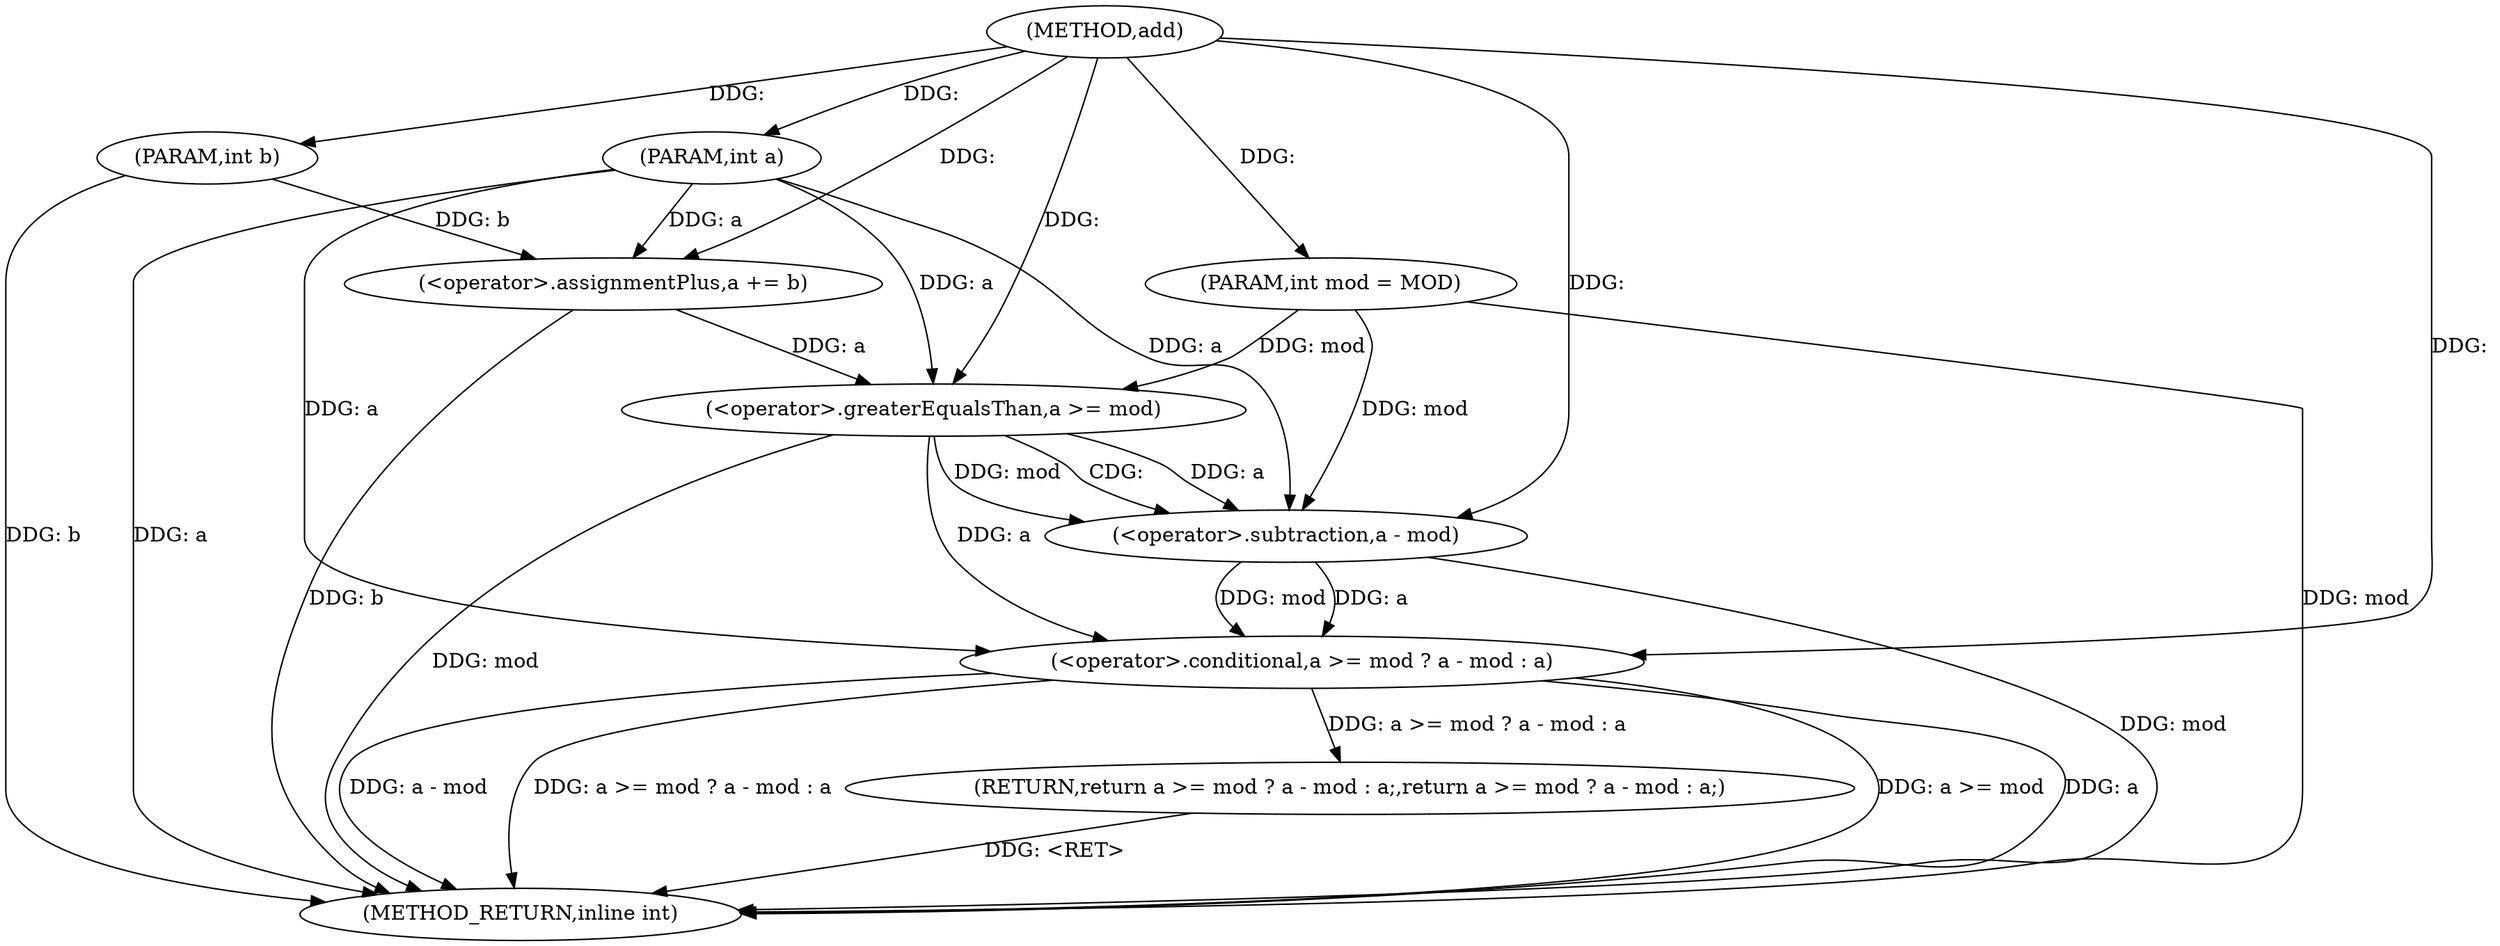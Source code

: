 digraph "add" {  
"1000138" [label = "(METHOD,add)" ]
"1000155" [label = "(METHOD_RETURN,inline int)" ]
"1000139" [label = "(PARAM,int a)" ]
"1000140" [label = "(PARAM,int b)" ]
"1000141" [label = "(PARAM,int mod = MOD)" ]
"1000143" [label = "(<operator>.assignmentPlus,a += b)" ]
"1000146" [label = "(RETURN,return a >= mod ? a - mod : a;,return a >= mod ? a - mod : a;)" ]
"1000147" [label = "(<operator>.conditional,a >= mod ? a - mod : a)" ]
"1000148" [label = "(<operator>.greaterEqualsThan,a >= mod)" ]
"1000151" [label = "(<operator>.subtraction,a - mod)" ]
  "1000139" -> "1000155"  [ label = "DDG: a"] 
  "1000140" -> "1000155"  [ label = "DDG: b"] 
  "1000141" -> "1000155"  [ label = "DDG: mod"] 
  "1000143" -> "1000155"  [ label = "DDG: b"] 
  "1000148" -> "1000155"  [ label = "DDG: mod"] 
  "1000147" -> "1000155"  [ label = "DDG: a >= mod"] 
  "1000147" -> "1000155"  [ label = "DDG: a"] 
  "1000151" -> "1000155"  [ label = "DDG: mod"] 
  "1000147" -> "1000155"  [ label = "DDG: a - mod"] 
  "1000147" -> "1000155"  [ label = "DDG: a >= mod ? a - mod : a"] 
  "1000146" -> "1000155"  [ label = "DDG: <RET>"] 
  "1000138" -> "1000139"  [ label = "DDG: "] 
  "1000138" -> "1000140"  [ label = "DDG: "] 
  "1000138" -> "1000141"  [ label = "DDG: "] 
  "1000140" -> "1000143"  [ label = "DDG: b"] 
  "1000138" -> "1000143"  [ label = "DDG: "] 
  "1000147" -> "1000146"  [ label = "DDG: a >= mod ? a - mod : a"] 
  "1000139" -> "1000143"  [ label = "DDG: a"] 
  "1000148" -> "1000147"  [ label = "DDG: a"] 
  "1000151" -> "1000147"  [ label = "DDG: a"] 
  "1000139" -> "1000147"  [ label = "DDG: a"] 
  "1000138" -> "1000147"  [ label = "DDG: "] 
  "1000151" -> "1000147"  [ label = "DDG: mod"] 
  "1000143" -> "1000148"  [ label = "DDG: a"] 
  "1000139" -> "1000148"  [ label = "DDG: a"] 
  "1000138" -> "1000148"  [ label = "DDG: "] 
  "1000141" -> "1000148"  [ label = "DDG: mod"] 
  "1000148" -> "1000151"  [ label = "DDG: a"] 
  "1000139" -> "1000151"  [ label = "DDG: a"] 
  "1000138" -> "1000151"  [ label = "DDG: "] 
  "1000148" -> "1000151"  [ label = "DDG: mod"] 
  "1000141" -> "1000151"  [ label = "DDG: mod"] 
  "1000148" -> "1000151"  [ label = "CDG: "] 
}
